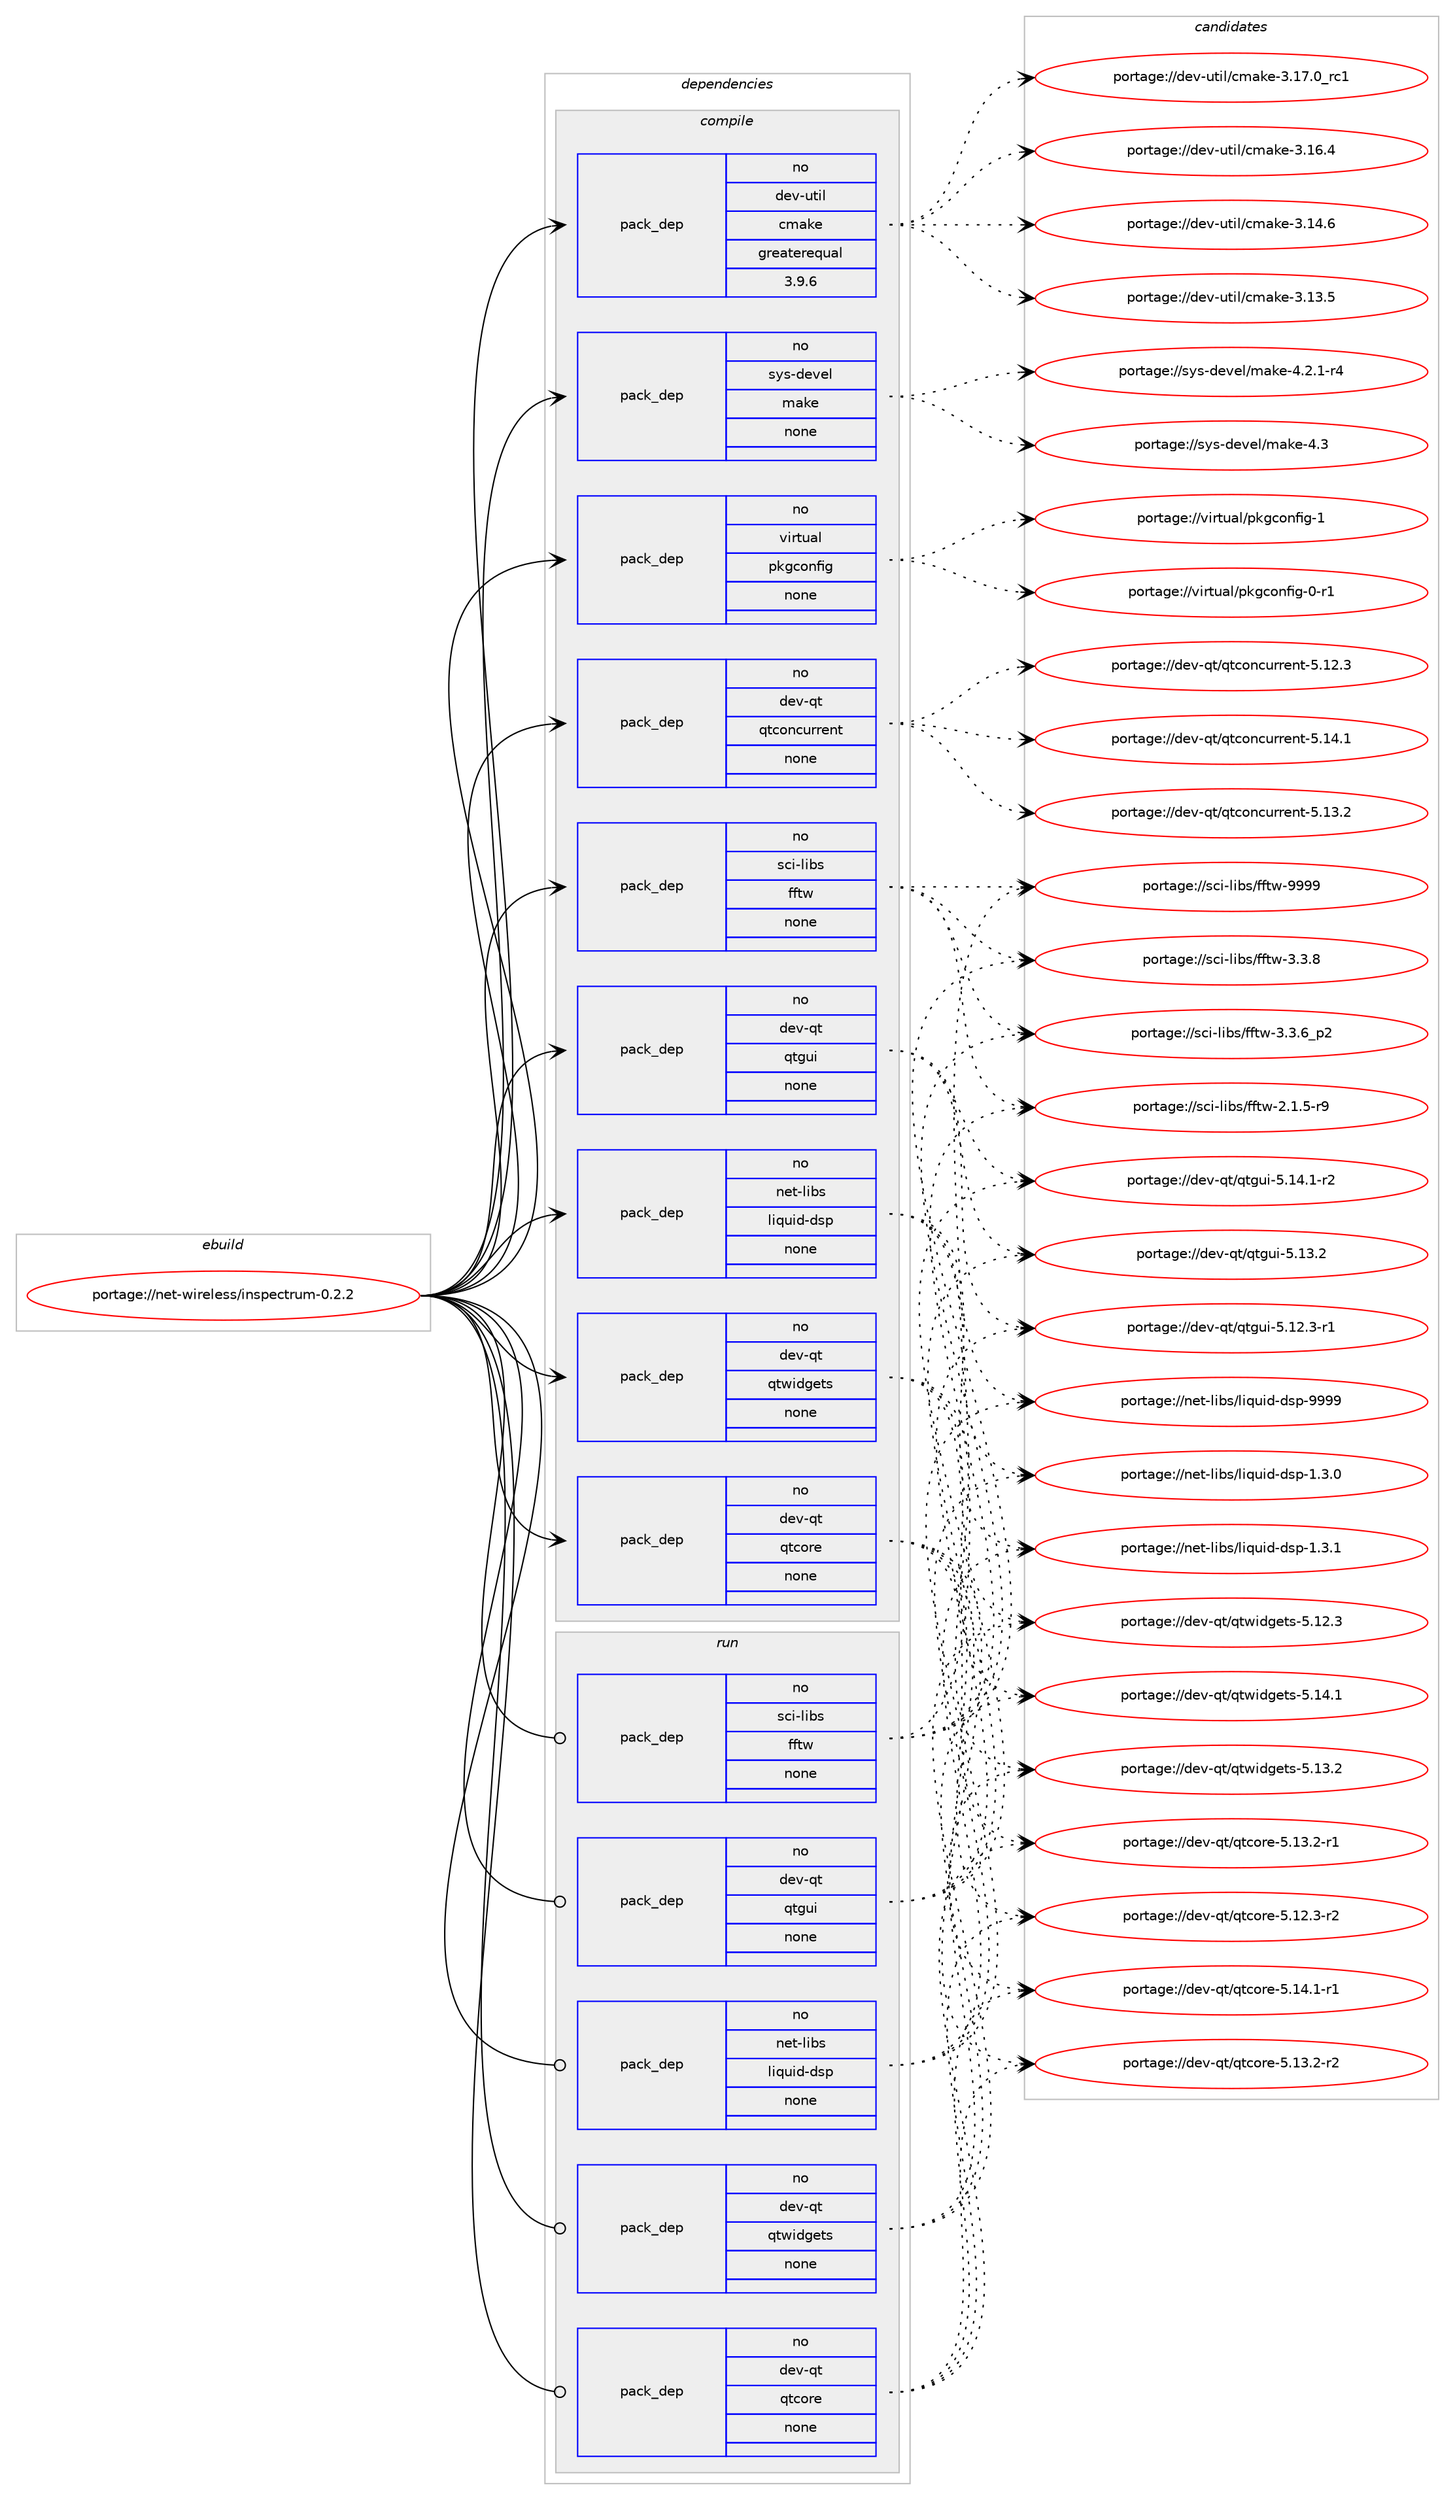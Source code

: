 digraph prolog {

# *************
# Graph options
# *************

newrank=true;
concentrate=true;
compound=true;
graph [rankdir=LR,fontname=Helvetica,fontsize=10,ranksep=1.5];#, ranksep=2.5, nodesep=0.2];
edge  [arrowhead=vee];
node  [fontname=Helvetica,fontsize=10];

# **********
# The ebuild
# **********

subgraph cluster_leftcol {
color=gray;
rank=same;
label=<<i>ebuild</i>>;
id [label="portage://net-wireless/inspectrum-0.2.2", color=red, width=4, href="../net-wireless/inspectrum-0.2.2.svg"];
}

# ****************
# The dependencies
# ****************

subgraph cluster_midcol {
color=gray;
label=<<i>dependencies</i>>;
subgraph cluster_compile {
fillcolor="#eeeeee";
style=filled;
label=<<i>compile</i>>;
subgraph pack86236 {
dependency109550 [label=<<TABLE BORDER="0" CELLBORDER="1" CELLSPACING="0" CELLPADDING="4" WIDTH="220"><TR><TD ROWSPAN="6" CELLPADDING="30">pack_dep</TD></TR><TR><TD WIDTH="110">no</TD></TR><TR><TD>dev-qt</TD></TR><TR><TD>qtconcurrent</TD></TR><TR><TD>none</TD></TR><TR><TD></TD></TR></TABLE>>, shape=none, color=blue];
}
id:e -> dependency109550:w [weight=20,style="solid",arrowhead="vee"];
subgraph pack86237 {
dependency109551 [label=<<TABLE BORDER="0" CELLBORDER="1" CELLSPACING="0" CELLPADDING="4" WIDTH="220"><TR><TD ROWSPAN="6" CELLPADDING="30">pack_dep</TD></TR><TR><TD WIDTH="110">no</TD></TR><TR><TD>dev-qt</TD></TR><TR><TD>qtcore</TD></TR><TR><TD>none</TD></TR><TR><TD></TD></TR></TABLE>>, shape=none, color=blue];
}
id:e -> dependency109551:w [weight=20,style="solid",arrowhead="vee"];
subgraph pack86238 {
dependency109552 [label=<<TABLE BORDER="0" CELLBORDER="1" CELLSPACING="0" CELLPADDING="4" WIDTH="220"><TR><TD ROWSPAN="6" CELLPADDING="30">pack_dep</TD></TR><TR><TD WIDTH="110">no</TD></TR><TR><TD>dev-qt</TD></TR><TR><TD>qtgui</TD></TR><TR><TD>none</TD></TR><TR><TD></TD></TR></TABLE>>, shape=none, color=blue];
}
id:e -> dependency109552:w [weight=20,style="solid",arrowhead="vee"];
subgraph pack86239 {
dependency109553 [label=<<TABLE BORDER="0" CELLBORDER="1" CELLSPACING="0" CELLPADDING="4" WIDTH="220"><TR><TD ROWSPAN="6" CELLPADDING="30">pack_dep</TD></TR><TR><TD WIDTH="110">no</TD></TR><TR><TD>dev-qt</TD></TR><TR><TD>qtwidgets</TD></TR><TR><TD>none</TD></TR><TR><TD></TD></TR></TABLE>>, shape=none, color=blue];
}
id:e -> dependency109553:w [weight=20,style="solid",arrowhead="vee"];
subgraph pack86240 {
dependency109554 [label=<<TABLE BORDER="0" CELLBORDER="1" CELLSPACING="0" CELLPADDING="4" WIDTH="220"><TR><TD ROWSPAN="6" CELLPADDING="30">pack_dep</TD></TR><TR><TD WIDTH="110">no</TD></TR><TR><TD>dev-util</TD></TR><TR><TD>cmake</TD></TR><TR><TD>greaterequal</TD></TR><TR><TD>3.9.6</TD></TR></TABLE>>, shape=none, color=blue];
}
id:e -> dependency109554:w [weight=20,style="solid",arrowhead="vee"];
subgraph pack86241 {
dependency109555 [label=<<TABLE BORDER="0" CELLBORDER="1" CELLSPACING="0" CELLPADDING="4" WIDTH="220"><TR><TD ROWSPAN="6" CELLPADDING="30">pack_dep</TD></TR><TR><TD WIDTH="110">no</TD></TR><TR><TD>net-libs</TD></TR><TR><TD>liquid-dsp</TD></TR><TR><TD>none</TD></TR><TR><TD></TD></TR></TABLE>>, shape=none, color=blue];
}
id:e -> dependency109555:w [weight=20,style="solid",arrowhead="vee"];
subgraph pack86242 {
dependency109556 [label=<<TABLE BORDER="0" CELLBORDER="1" CELLSPACING="0" CELLPADDING="4" WIDTH="220"><TR><TD ROWSPAN="6" CELLPADDING="30">pack_dep</TD></TR><TR><TD WIDTH="110">no</TD></TR><TR><TD>sci-libs</TD></TR><TR><TD>fftw</TD></TR><TR><TD>none</TD></TR><TR><TD></TD></TR></TABLE>>, shape=none, color=blue];
}
id:e -> dependency109556:w [weight=20,style="solid",arrowhead="vee"];
subgraph pack86243 {
dependency109557 [label=<<TABLE BORDER="0" CELLBORDER="1" CELLSPACING="0" CELLPADDING="4" WIDTH="220"><TR><TD ROWSPAN="6" CELLPADDING="30">pack_dep</TD></TR><TR><TD WIDTH="110">no</TD></TR><TR><TD>sys-devel</TD></TR><TR><TD>make</TD></TR><TR><TD>none</TD></TR><TR><TD></TD></TR></TABLE>>, shape=none, color=blue];
}
id:e -> dependency109557:w [weight=20,style="solid",arrowhead="vee"];
subgraph pack86244 {
dependency109558 [label=<<TABLE BORDER="0" CELLBORDER="1" CELLSPACING="0" CELLPADDING="4" WIDTH="220"><TR><TD ROWSPAN="6" CELLPADDING="30">pack_dep</TD></TR><TR><TD WIDTH="110">no</TD></TR><TR><TD>virtual</TD></TR><TR><TD>pkgconfig</TD></TR><TR><TD>none</TD></TR><TR><TD></TD></TR></TABLE>>, shape=none, color=blue];
}
id:e -> dependency109558:w [weight=20,style="solid",arrowhead="vee"];
}
subgraph cluster_compileandrun {
fillcolor="#eeeeee";
style=filled;
label=<<i>compile and run</i>>;
}
subgraph cluster_run {
fillcolor="#eeeeee";
style=filled;
label=<<i>run</i>>;
subgraph pack86245 {
dependency109559 [label=<<TABLE BORDER="0" CELLBORDER="1" CELLSPACING="0" CELLPADDING="4" WIDTH="220"><TR><TD ROWSPAN="6" CELLPADDING="30">pack_dep</TD></TR><TR><TD WIDTH="110">no</TD></TR><TR><TD>dev-qt</TD></TR><TR><TD>qtcore</TD></TR><TR><TD>none</TD></TR><TR><TD></TD></TR></TABLE>>, shape=none, color=blue];
}
id:e -> dependency109559:w [weight=20,style="solid",arrowhead="odot"];
subgraph pack86246 {
dependency109560 [label=<<TABLE BORDER="0" CELLBORDER="1" CELLSPACING="0" CELLPADDING="4" WIDTH="220"><TR><TD ROWSPAN="6" CELLPADDING="30">pack_dep</TD></TR><TR><TD WIDTH="110">no</TD></TR><TR><TD>dev-qt</TD></TR><TR><TD>qtgui</TD></TR><TR><TD>none</TD></TR><TR><TD></TD></TR></TABLE>>, shape=none, color=blue];
}
id:e -> dependency109560:w [weight=20,style="solid",arrowhead="odot"];
subgraph pack86247 {
dependency109561 [label=<<TABLE BORDER="0" CELLBORDER="1" CELLSPACING="0" CELLPADDING="4" WIDTH="220"><TR><TD ROWSPAN="6" CELLPADDING="30">pack_dep</TD></TR><TR><TD WIDTH="110">no</TD></TR><TR><TD>dev-qt</TD></TR><TR><TD>qtwidgets</TD></TR><TR><TD>none</TD></TR><TR><TD></TD></TR></TABLE>>, shape=none, color=blue];
}
id:e -> dependency109561:w [weight=20,style="solid",arrowhead="odot"];
subgraph pack86248 {
dependency109562 [label=<<TABLE BORDER="0" CELLBORDER="1" CELLSPACING="0" CELLPADDING="4" WIDTH="220"><TR><TD ROWSPAN="6" CELLPADDING="30">pack_dep</TD></TR><TR><TD WIDTH="110">no</TD></TR><TR><TD>net-libs</TD></TR><TR><TD>liquid-dsp</TD></TR><TR><TD>none</TD></TR><TR><TD></TD></TR></TABLE>>, shape=none, color=blue];
}
id:e -> dependency109562:w [weight=20,style="solid",arrowhead="odot"];
subgraph pack86249 {
dependency109563 [label=<<TABLE BORDER="0" CELLBORDER="1" CELLSPACING="0" CELLPADDING="4" WIDTH="220"><TR><TD ROWSPAN="6" CELLPADDING="30">pack_dep</TD></TR><TR><TD WIDTH="110">no</TD></TR><TR><TD>sci-libs</TD></TR><TR><TD>fftw</TD></TR><TR><TD>none</TD></TR><TR><TD></TD></TR></TABLE>>, shape=none, color=blue];
}
id:e -> dependency109563:w [weight=20,style="solid",arrowhead="odot"];
}
}

# **************
# The candidates
# **************

subgraph cluster_choices {
rank=same;
color=gray;
label=<<i>candidates</i>>;

subgraph choice86236 {
color=black;
nodesep=1;
choice1001011184511311647113116991111109911711411410111011645534649524649 [label="portage://dev-qt/qtconcurrent-5.14.1", color=red, width=4,href="../dev-qt/qtconcurrent-5.14.1.svg"];
choice1001011184511311647113116991111109911711411410111011645534649514650 [label="portage://dev-qt/qtconcurrent-5.13.2", color=red, width=4,href="../dev-qt/qtconcurrent-5.13.2.svg"];
choice1001011184511311647113116991111109911711411410111011645534649504651 [label="portage://dev-qt/qtconcurrent-5.12.3", color=red, width=4,href="../dev-qt/qtconcurrent-5.12.3.svg"];
dependency109550:e -> choice1001011184511311647113116991111109911711411410111011645534649524649:w [style=dotted,weight="100"];
dependency109550:e -> choice1001011184511311647113116991111109911711411410111011645534649514650:w [style=dotted,weight="100"];
dependency109550:e -> choice1001011184511311647113116991111109911711411410111011645534649504651:w [style=dotted,weight="100"];
}
subgraph choice86237 {
color=black;
nodesep=1;
choice100101118451131164711311699111114101455346495246494511449 [label="portage://dev-qt/qtcore-5.14.1-r1", color=red, width=4,href="../dev-qt/qtcore-5.14.1-r1.svg"];
choice100101118451131164711311699111114101455346495146504511450 [label="portage://dev-qt/qtcore-5.13.2-r2", color=red, width=4,href="../dev-qt/qtcore-5.13.2-r2.svg"];
choice100101118451131164711311699111114101455346495146504511449 [label="portage://dev-qt/qtcore-5.13.2-r1", color=red, width=4,href="../dev-qt/qtcore-5.13.2-r1.svg"];
choice100101118451131164711311699111114101455346495046514511450 [label="portage://dev-qt/qtcore-5.12.3-r2", color=red, width=4,href="../dev-qt/qtcore-5.12.3-r2.svg"];
dependency109551:e -> choice100101118451131164711311699111114101455346495246494511449:w [style=dotted,weight="100"];
dependency109551:e -> choice100101118451131164711311699111114101455346495146504511450:w [style=dotted,weight="100"];
dependency109551:e -> choice100101118451131164711311699111114101455346495146504511449:w [style=dotted,weight="100"];
dependency109551:e -> choice100101118451131164711311699111114101455346495046514511450:w [style=dotted,weight="100"];
}
subgraph choice86238 {
color=black;
nodesep=1;
choice1001011184511311647113116103117105455346495246494511450 [label="portage://dev-qt/qtgui-5.14.1-r2", color=red, width=4,href="../dev-qt/qtgui-5.14.1-r2.svg"];
choice100101118451131164711311610311710545534649514650 [label="portage://dev-qt/qtgui-5.13.2", color=red, width=4,href="../dev-qt/qtgui-5.13.2.svg"];
choice1001011184511311647113116103117105455346495046514511449 [label="portage://dev-qt/qtgui-5.12.3-r1", color=red, width=4,href="../dev-qt/qtgui-5.12.3-r1.svg"];
dependency109552:e -> choice1001011184511311647113116103117105455346495246494511450:w [style=dotted,weight="100"];
dependency109552:e -> choice100101118451131164711311610311710545534649514650:w [style=dotted,weight="100"];
dependency109552:e -> choice1001011184511311647113116103117105455346495046514511449:w [style=dotted,weight="100"];
}
subgraph choice86239 {
color=black;
nodesep=1;
choice100101118451131164711311611910510010310111611545534649524649 [label="portage://dev-qt/qtwidgets-5.14.1", color=red, width=4,href="../dev-qt/qtwidgets-5.14.1.svg"];
choice100101118451131164711311611910510010310111611545534649514650 [label="portage://dev-qt/qtwidgets-5.13.2", color=red, width=4,href="../dev-qt/qtwidgets-5.13.2.svg"];
choice100101118451131164711311611910510010310111611545534649504651 [label="portage://dev-qt/qtwidgets-5.12.3", color=red, width=4,href="../dev-qt/qtwidgets-5.12.3.svg"];
dependency109553:e -> choice100101118451131164711311611910510010310111611545534649524649:w [style=dotted,weight="100"];
dependency109553:e -> choice100101118451131164711311611910510010310111611545534649514650:w [style=dotted,weight="100"];
dependency109553:e -> choice100101118451131164711311611910510010310111611545534649504651:w [style=dotted,weight="100"];
}
subgraph choice86240 {
color=black;
nodesep=1;
choice1001011184511711610510847991099710710145514649554648951149949 [label="portage://dev-util/cmake-3.17.0_rc1", color=red, width=4,href="../dev-util/cmake-3.17.0_rc1.svg"];
choice1001011184511711610510847991099710710145514649544652 [label="portage://dev-util/cmake-3.16.4", color=red, width=4,href="../dev-util/cmake-3.16.4.svg"];
choice1001011184511711610510847991099710710145514649524654 [label="portage://dev-util/cmake-3.14.6", color=red, width=4,href="../dev-util/cmake-3.14.6.svg"];
choice1001011184511711610510847991099710710145514649514653 [label="portage://dev-util/cmake-3.13.5", color=red, width=4,href="../dev-util/cmake-3.13.5.svg"];
dependency109554:e -> choice1001011184511711610510847991099710710145514649554648951149949:w [style=dotted,weight="100"];
dependency109554:e -> choice1001011184511711610510847991099710710145514649544652:w [style=dotted,weight="100"];
dependency109554:e -> choice1001011184511711610510847991099710710145514649524654:w [style=dotted,weight="100"];
dependency109554:e -> choice1001011184511711610510847991099710710145514649514653:w [style=dotted,weight="100"];
}
subgraph choice86241 {
color=black;
nodesep=1;
choice110101116451081059811547108105113117105100451001151124557575757 [label="portage://net-libs/liquid-dsp-9999", color=red, width=4,href="../net-libs/liquid-dsp-9999.svg"];
choice11010111645108105981154710810511311710510045100115112454946514649 [label="portage://net-libs/liquid-dsp-1.3.1", color=red, width=4,href="../net-libs/liquid-dsp-1.3.1.svg"];
choice11010111645108105981154710810511311710510045100115112454946514648 [label="portage://net-libs/liquid-dsp-1.3.0", color=red, width=4,href="../net-libs/liquid-dsp-1.3.0.svg"];
dependency109555:e -> choice110101116451081059811547108105113117105100451001151124557575757:w [style=dotted,weight="100"];
dependency109555:e -> choice11010111645108105981154710810511311710510045100115112454946514649:w [style=dotted,weight="100"];
dependency109555:e -> choice11010111645108105981154710810511311710510045100115112454946514648:w [style=dotted,weight="100"];
}
subgraph choice86242 {
color=black;
nodesep=1;
choice115991054510810598115471021021161194557575757 [label="portage://sci-libs/fftw-9999", color=red, width=4,href="../sci-libs/fftw-9999.svg"];
choice11599105451081059811547102102116119455146514656 [label="portage://sci-libs/fftw-3.3.8", color=red, width=4,href="../sci-libs/fftw-3.3.8.svg"];
choice115991054510810598115471021021161194551465146549511250 [label="portage://sci-libs/fftw-3.3.6_p2", color=red, width=4,href="../sci-libs/fftw-3.3.6_p2.svg"];
choice115991054510810598115471021021161194550464946534511457 [label="portage://sci-libs/fftw-2.1.5-r9", color=red, width=4,href="../sci-libs/fftw-2.1.5-r9.svg"];
dependency109556:e -> choice115991054510810598115471021021161194557575757:w [style=dotted,weight="100"];
dependency109556:e -> choice11599105451081059811547102102116119455146514656:w [style=dotted,weight="100"];
dependency109556:e -> choice115991054510810598115471021021161194551465146549511250:w [style=dotted,weight="100"];
dependency109556:e -> choice115991054510810598115471021021161194550464946534511457:w [style=dotted,weight="100"];
}
subgraph choice86243 {
color=black;
nodesep=1;
choice11512111545100101118101108471099710710145524651 [label="portage://sys-devel/make-4.3", color=red, width=4,href="../sys-devel/make-4.3.svg"];
choice1151211154510010111810110847109971071014552465046494511452 [label="portage://sys-devel/make-4.2.1-r4", color=red, width=4,href="../sys-devel/make-4.2.1-r4.svg"];
dependency109557:e -> choice11512111545100101118101108471099710710145524651:w [style=dotted,weight="100"];
dependency109557:e -> choice1151211154510010111810110847109971071014552465046494511452:w [style=dotted,weight="100"];
}
subgraph choice86244 {
color=black;
nodesep=1;
choice1181051141161179710847112107103991111101021051034549 [label="portage://virtual/pkgconfig-1", color=red, width=4,href="../virtual/pkgconfig-1.svg"];
choice11810511411611797108471121071039911111010210510345484511449 [label="portage://virtual/pkgconfig-0-r1", color=red, width=4,href="../virtual/pkgconfig-0-r1.svg"];
dependency109558:e -> choice1181051141161179710847112107103991111101021051034549:w [style=dotted,weight="100"];
dependency109558:e -> choice11810511411611797108471121071039911111010210510345484511449:w [style=dotted,weight="100"];
}
subgraph choice86245 {
color=black;
nodesep=1;
choice100101118451131164711311699111114101455346495246494511449 [label="portage://dev-qt/qtcore-5.14.1-r1", color=red, width=4,href="../dev-qt/qtcore-5.14.1-r1.svg"];
choice100101118451131164711311699111114101455346495146504511450 [label="portage://dev-qt/qtcore-5.13.2-r2", color=red, width=4,href="../dev-qt/qtcore-5.13.2-r2.svg"];
choice100101118451131164711311699111114101455346495146504511449 [label="portage://dev-qt/qtcore-5.13.2-r1", color=red, width=4,href="../dev-qt/qtcore-5.13.2-r1.svg"];
choice100101118451131164711311699111114101455346495046514511450 [label="portage://dev-qt/qtcore-5.12.3-r2", color=red, width=4,href="../dev-qt/qtcore-5.12.3-r2.svg"];
dependency109559:e -> choice100101118451131164711311699111114101455346495246494511449:w [style=dotted,weight="100"];
dependency109559:e -> choice100101118451131164711311699111114101455346495146504511450:w [style=dotted,weight="100"];
dependency109559:e -> choice100101118451131164711311699111114101455346495146504511449:w [style=dotted,weight="100"];
dependency109559:e -> choice100101118451131164711311699111114101455346495046514511450:w [style=dotted,weight="100"];
}
subgraph choice86246 {
color=black;
nodesep=1;
choice1001011184511311647113116103117105455346495246494511450 [label="portage://dev-qt/qtgui-5.14.1-r2", color=red, width=4,href="../dev-qt/qtgui-5.14.1-r2.svg"];
choice100101118451131164711311610311710545534649514650 [label="portage://dev-qt/qtgui-5.13.2", color=red, width=4,href="../dev-qt/qtgui-5.13.2.svg"];
choice1001011184511311647113116103117105455346495046514511449 [label="portage://dev-qt/qtgui-5.12.3-r1", color=red, width=4,href="../dev-qt/qtgui-5.12.3-r1.svg"];
dependency109560:e -> choice1001011184511311647113116103117105455346495246494511450:w [style=dotted,weight="100"];
dependency109560:e -> choice100101118451131164711311610311710545534649514650:w [style=dotted,weight="100"];
dependency109560:e -> choice1001011184511311647113116103117105455346495046514511449:w [style=dotted,weight="100"];
}
subgraph choice86247 {
color=black;
nodesep=1;
choice100101118451131164711311611910510010310111611545534649524649 [label="portage://dev-qt/qtwidgets-5.14.1", color=red, width=4,href="../dev-qt/qtwidgets-5.14.1.svg"];
choice100101118451131164711311611910510010310111611545534649514650 [label="portage://dev-qt/qtwidgets-5.13.2", color=red, width=4,href="../dev-qt/qtwidgets-5.13.2.svg"];
choice100101118451131164711311611910510010310111611545534649504651 [label="portage://dev-qt/qtwidgets-5.12.3", color=red, width=4,href="../dev-qt/qtwidgets-5.12.3.svg"];
dependency109561:e -> choice100101118451131164711311611910510010310111611545534649524649:w [style=dotted,weight="100"];
dependency109561:e -> choice100101118451131164711311611910510010310111611545534649514650:w [style=dotted,weight="100"];
dependency109561:e -> choice100101118451131164711311611910510010310111611545534649504651:w [style=dotted,weight="100"];
}
subgraph choice86248 {
color=black;
nodesep=1;
choice110101116451081059811547108105113117105100451001151124557575757 [label="portage://net-libs/liquid-dsp-9999", color=red, width=4,href="../net-libs/liquid-dsp-9999.svg"];
choice11010111645108105981154710810511311710510045100115112454946514649 [label="portage://net-libs/liquid-dsp-1.3.1", color=red, width=4,href="../net-libs/liquid-dsp-1.3.1.svg"];
choice11010111645108105981154710810511311710510045100115112454946514648 [label="portage://net-libs/liquid-dsp-1.3.0", color=red, width=4,href="../net-libs/liquid-dsp-1.3.0.svg"];
dependency109562:e -> choice110101116451081059811547108105113117105100451001151124557575757:w [style=dotted,weight="100"];
dependency109562:e -> choice11010111645108105981154710810511311710510045100115112454946514649:w [style=dotted,weight="100"];
dependency109562:e -> choice11010111645108105981154710810511311710510045100115112454946514648:w [style=dotted,weight="100"];
}
subgraph choice86249 {
color=black;
nodesep=1;
choice115991054510810598115471021021161194557575757 [label="portage://sci-libs/fftw-9999", color=red, width=4,href="../sci-libs/fftw-9999.svg"];
choice11599105451081059811547102102116119455146514656 [label="portage://sci-libs/fftw-3.3.8", color=red, width=4,href="../sci-libs/fftw-3.3.8.svg"];
choice115991054510810598115471021021161194551465146549511250 [label="portage://sci-libs/fftw-3.3.6_p2", color=red, width=4,href="../sci-libs/fftw-3.3.6_p2.svg"];
choice115991054510810598115471021021161194550464946534511457 [label="portage://sci-libs/fftw-2.1.5-r9", color=red, width=4,href="../sci-libs/fftw-2.1.5-r9.svg"];
dependency109563:e -> choice115991054510810598115471021021161194557575757:w [style=dotted,weight="100"];
dependency109563:e -> choice11599105451081059811547102102116119455146514656:w [style=dotted,weight="100"];
dependency109563:e -> choice115991054510810598115471021021161194551465146549511250:w [style=dotted,weight="100"];
dependency109563:e -> choice115991054510810598115471021021161194550464946534511457:w [style=dotted,weight="100"];
}
}

}
